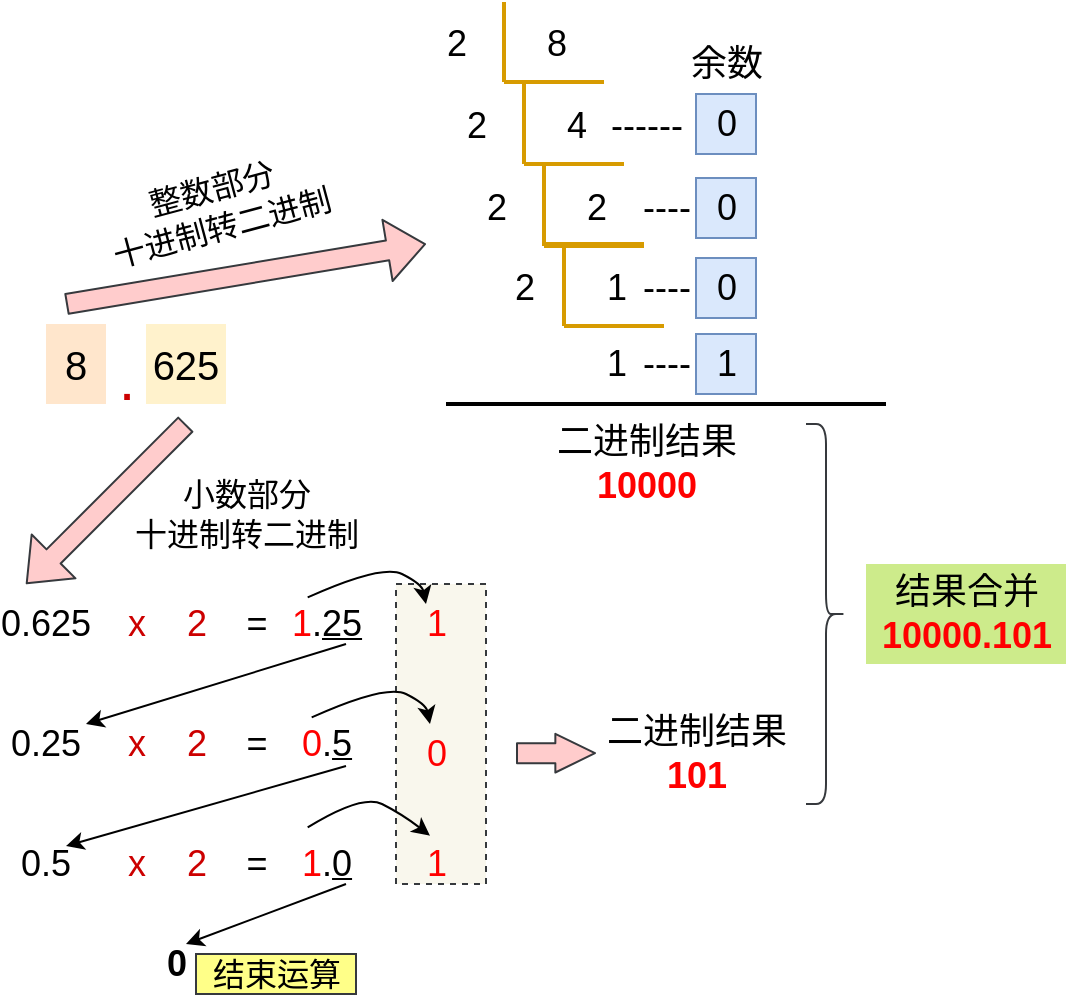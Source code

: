 <mxfile version="13.10.6" type="github">
  <diagram id="k4mikf-zmS6vdGfccf6G" name="第 1 页">
    <mxGraphModel dx="918" dy="485" grid="1" gridSize="10" guides="1" tooltips="1" connect="1" arrows="1" fold="1" page="1" pageScale="1" pageWidth="827" pageHeight="1169" math="0" shadow="0">
      <root>
        <mxCell id="0" />
        <mxCell id="1" parent="0" />
        <mxCell id="td3RKwtx5MvCXXFyS0El-77" value="" style="rounded=0;whiteSpace=wrap;html=1;fillColor=#f9f7ed;fontSize=18;align=left;dashed=1;strokeColor=#36393d;" vertex="1" parent="1">
          <mxGeometry x="345" y="370" width="45" height="150" as="geometry" />
        </mxCell>
        <mxCell id="td3RKwtx5MvCXXFyS0El-1" value="8" style="rounded=0;whiteSpace=wrap;html=1;fontSize=20;fillColor=#ffe6cc;strokeColor=none;" vertex="1" parent="1">
          <mxGeometry x="170" y="240" width="30" height="40" as="geometry" />
        </mxCell>
        <mxCell id="td3RKwtx5MvCXXFyS0El-2" value="" style="endArrow=none;html=1;fontSize=18;fillColor=#ffe6cc;strokeColor=#d79b00;strokeWidth=2;" edge="1" parent="1">
          <mxGeometry width="50" height="50" relative="1" as="geometry">
            <mxPoint x="399" y="119" as="sourcePoint" />
            <mxPoint x="399" y="79" as="targetPoint" />
          </mxGeometry>
        </mxCell>
        <mxCell id="td3RKwtx5MvCXXFyS0El-3" value="" style="endArrow=none;html=1;fontSize=18;fillColor=#ffe6cc;strokeColor=#d79b00;strokeWidth=2;" edge="1" parent="1">
          <mxGeometry width="50" height="50" relative="1" as="geometry">
            <mxPoint x="399" y="119" as="sourcePoint" />
            <mxPoint x="449" y="119" as="targetPoint" />
          </mxGeometry>
        </mxCell>
        <mxCell id="td3RKwtx5MvCXXFyS0El-4" value="8" style="text;html=1;align=center;verticalAlign=middle;resizable=0;points=[];autosize=1;fontSize=18;" vertex="1" parent="1">
          <mxGeometry x="410" y="85" width="30" height="30" as="geometry" />
        </mxCell>
        <mxCell id="td3RKwtx5MvCXXFyS0El-5" value="2" style="text;html=1;align=center;verticalAlign=middle;resizable=0;points=[];autosize=1;fontSize=18;" vertex="1" parent="1">
          <mxGeometry x="360" y="85" width="30" height="30" as="geometry" />
        </mxCell>
        <mxCell id="td3RKwtx5MvCXXFyS0El-6" value="" style="endArrow=none;html=1;fontSize=18;fillColor=#ffe6cc;strokeColor=#d79b00;strokeWidth=2;" edge="1" parent="1">
          <mxGeometry width="50" height="50" relative="1" as="geometry">
            <mxPoint x="409" y="160" as="sourcePoint" />
            <mxPoint x="409" y="120" as="targetPoint" />
          </mxGeometry>
        </mxCell>
        <mxCell id="td3RKwtx5MvCXXFyS0El-7" value="" style="endArrow=none;html=1;fontSize=18;fillColor=#ffe6cc;strokeColor=#d79b00;strokeWidth=2;" edge="1" parent="1">
          <mxGeometry width="50" height="50" relative="1" as="geometry">
            <mxPoint x="409" y="160" as="sourcePoint" />
            <mxPoint x="459" y="160" as="targetPoint" />
          </mxGeometry>
        </mxCell>
        <mxCell id="td3RKwtx5MvCXXFyS0El-8" value="4" style="text;html=1;align=center;verticalAlign=middle;resizable=0;points=[];autosize=1;fontSize=18;" vertex="1" parent="1">
          <mxGeometry x="420" y="126" width="30" height="30" as="geometry" />
        </mxCell>
        <mxCell id="td3RKwtx5MvCXXFyS0El-9" value="2" style="text;html=1;align=center;verticalAlign=middle;resizable=0;points=[];autosize=1;fontSize=18;" vertex="1" parent="1">
          <mxGeometry x="370" y="126" width="30" height="30" as="geometry" />
        </mxCell>
        <mxCell id="td3RKwtx5MvCXXFyS0El-10" value="" style="endArrow=none;html=1;fontSize=18;fillColor=#ffe6cc;strokeColor=#d79b00;strokeWidth=2;" edge="1" parent="1">
          <mxGeometry width="50" height="50" relative="1" as="geometry">
            <mxPoint x="409" y="160" as="sourcePoint" />
            <mxPoint x="459" y="160" as="targetPoint" />
          </mxGeometry>
        </mxCell>
        <mxCell id="td3RKwtx5MvCXXFyS0El-11" value="" style="endArrow=none;html=1;fontSize=18;fillColor=#ffe6cc;strokeColor=#d79b00;strokeWidth=2;" edge="1" parent="1">
          <mxGeometry width="50" height="50" relative="1" as="geometry">
            <mxPoint x="419" y="201" as="sourcePoint" />
            <mxPoint x="419" y="161" as="targetPoint" />
          </mxGeometry>
        </mxCell>
        <mxCell id="td3RKwtx5MvCXXFyS0El-12" value="" style="endArrow=none;html=1;fontSize=18;fillColor=#ffe6cc;strokeColor=#d79b00;strokeWidth=2;" edge="1" parent="1">
          <mxGeometry width="50" height="50" relative="1" as="geometry">
            <mxPoint x="419" y="201" as="sourcePoint" />
            <mxPoint x="469" y="201" as="targetPoint" />
          </mxGeometry>
        </mxCell>
        <mxCell id="td3RKwtx5MvCXXFyS0El-13" value="2" style="text;html=1;align=center;verticalAlign=middle;resizable=0;points=[];autosize=1;fontSize=18;" vertex="1" parent="1">
          <mxGeometry x="430" y="167" width="30" height="30" as="geometry" />
        </mxCell>
        <mxCell id="td3RKwtx5MvCXXFyS0El-14" value="2" style="text;html=1;align=center;verticalAlign=middle;resizable=0;points=[];autosize=1;fontSize=18;" vertex="1" parent="1">
          <mxGeometry x="380" y="167" width="30" height="30" as="geometry" />
        </mxCell>
        <mxCell id="td3RKwtx5MvCXXFyS0El-15" value="" style="endArrow=none;html=1;fontSize=18;fillColor=#ffe6cc;strokeColor=#d79b00;strokeWidth=2;" edge="1" parent="1">
          <mxGeometry width="50" height="50" relative="1" as="geometry">
            <mxPoint x="419" y="200" as="sourcePoint" />
            <mxPoint x="469" y="200" as="targetPoint" />
          </mxGeometry>
        </mxCell>
        <mxCell id="td3RKwtx5MvCXXFyS0El-16" value="" style="endArrow=none;html=1;fontSize=18;fillColor=#ffe6cc;strokeColor=#d79b00;strokeWidth=2;" edge="1" parent="1">
          <mxGeometry width="50" height="50" relative="1" as="geometry">
            <mxPoint x="419" y="200" as="sourcePoint" />
            <mxPoint x="469" y="200" as="targetPoint" />
          </mxGeometry>
        </mxCell>
        <mxCell id="td3RKwtx5MvCXXFyS0El-17" value="" style="endArrow=none;html=1;fontSize=18;fillColor=#ffe6cc;strokeColor=#d79b00;strokeWidth=2;" edge="1" parent="1">
          <mxGeometry width="50" height="50" relative="1" as="geometry">
            <mxPoint x="429" y="241" as="sourcePoint" />
            <mxPoint x="429" y="201" as="targetPoint" />
          </mxGeometry>
        </mxCell>
        <mxCell id="td3RKwtx5MvCXXFyS0El-18" value="" style="endArrow=none;html=1;fontSize=18;fillColor=#ffe6cc;strokeColor=#d79b00;strokeWidth=2;" edge="1" parent="1">
          <mxGeometry width="50" height="50" relative="1" as="geometry">
            <mxPoint x="429" y="241" as="sourcePoint" />
            <mxPoint x="479" y="241" as="targetPoint" />
          </mxGeometry>
        </mxCell>
        <mxCell id="td3RKwtx5MvCXXFyS0El-19" value="1" style="text;html=1;align=center;verticalAlign=middle;resizable=0;points=[];autosize=1;fontSize=18;" vertex="1" parent="1">
          <mxGeometry x="440" y="207" width="30" height="30" as="geometry" />
        </mxCell>
        <mxCell id="td3RKwtx5MvCXXFyS0El-20" value="2" style="text;html=1;align=center;verticalAlign=middle;resizable=0;points=[];autosize=1;fontSize=18;" vertex="1" parent="1">
          <mxGeometry x="394" y="207" width="30" height="30" as="geometry" />
        </mxCell>
        <mxCell id="td3RKwtx5MvCXXFyS0El-21" value="0" style="text;html=1;align=center;verticalAlign=middle;resizable=0;points=[];autosize=1;fontSize=18;fillColor=#dae8fc;strokeColor=#6c8ebf;" vertex="1" parent="1">
          <mxGeometry x="495" y="125" width="30" height="30" as="geometry" />
        </mxCell>
        <mxCell id="td3RKwtx5MvCXXFyS0El-22" value="0" style="text;html=1;align=center;verticalAlign=middle;resizable=0;points=[];autosize=1;fontSize=18;fillColor=#dae8fc;strokeColor=#6c8ebf;" vertex="1" parent="1">
          <mxGeometry x="495" y="167" width="30" height="30" as="geometry" />
        </mxCell>
        <mxCell id="td3RKwtx5MvCXXFyS0El-23" value="0" style="text;html=1;align=center;verticalAlign=middle;resizable=0;points=[];autosize=1;fontSize=18;fillColor=#dae8fc;strokeColor=#6c8ebf;" vertex="1" parent="1">
          <mxGeometry x="495" y="207" width="30" height="30" as="geometry" />
        </mxCell>
        <mxCell id="td3RKwtx5MvCXXFyS0El-24" value="1" style="text;html=1;align=center;verticalAlign=middle;resizable=0;points=[];autosize=1;fontSize=18;fillColor=#dae8fc;strokeColor=#6c8ebf;" vertex="1" parent="1">
          <mxGeometry x="495" y="245" width="30" height="30" as="geometry" />
        </mxCell>
        <mxCell id="td3RKwtx5MvCXXFyS0El-25" value="1" style="text;html=1;align=center;verticalAlign=middle;resizable=0;points=[];autosize=1;fontSize=18;" vertex="1" parent="1">
          <mxGeometry x="440" y="245" width="30" height="30" as="geometry" />
        </mxCell>
        <mxCell id="td3RKwtx5MvCXXFyS0El-26" value="余数" style="text;html=1;align=center;verticalAlign=middle;resizable=0;points=[];autosize=1;fontSize=18;" vertex="1" parent="1">
          <mxGeometry x="485" y="95" width="50" height="30" as="geometry" />
        </mxCell>
        <mxCell id="td3RKwtx5MvCXXFyS0El-27" value="------" style="text;html=1;align=center;verticalAlign=middle;resizable=0;points=[];autosize=1;fontSize=18;" vertex="1" parent="1">
          <mxGeometry x="445" y="126" width="50" height="30" as="geometry" />
        </mxCell>
        <mxCell id="td3RKwtx5MvCXXFyS0El-28" value="----" style="text;html=1;align=center;verticalAlign=middle;resizable=0;points=[];autosize=1;fontSize=18;" vertex="1" parent="1">
          <mxGeometry x="460" y="167" width="40" height="30" as="geometry" />
        </mxCell>
        <mxCell id="td3RKwtx5MvCXXFyS0El-29" value="----" style="text;html=1;align=center;verticalAlign=middle;resizable=0;points=[];autosize=1;fontSize=18;" vertex="1" parent="1">
          <mxGeometry x="460" y="207" width="40" height="30" as="geometry" />
        </mxCell>
        <mxCell id="td3RKwtx5MvCXXFyS0El-30" value="----" style="text;html=1;align=center;verticalAlign=middle;resizable=0;points=[];autosize=1;fontSize=18;" vertex="1" parent="1">
          <mxGeometry x="460" y="245" width="40" height="30" as="geometry" />
        </mxCell>
        <mxCell id="td3RKwtx5MvCXXFyS0El-31" value="" style="endArrow=none;html=1;strokeWidth=2;fontSize=16;" edge="1" parent="1">
          <mxGeometry width="50" height="50" relative="1" as="geometry">
            <mxPoint x="370" y="280" as="sourcePoint" />
            <mxPoint x="590" y="280" as="targetPoint" />
          </mxGeometry>
        </mxCell>
        <mxCell id="td3RKwtx5MvCXXFyS0El-32" value="二进制结果&lt;br style=&quot;font-size: 18px;&quot;&gt;&lt;font color=&quot;#ff0000&quot; style=&quot;font-size: 18px;&quot;&gt;&lt;b style=&quot;font-size: 18px;&quot;&gt;10000&lt;/b&gt;&lt;/font&gt;" style="text;html=1;align=center;verticalAlign=middle;resizable=0;points=[];autosize=1;fontSize=18;" vertex="1" parent="1">
          <mxGeometry x="415" y="285" width="110" height="50" as="geometry" />
        </mxCell>
        <mxCell id="td3RKwtx5MvCXXFyS0El-33" value="" style="shape=flexArrow;endArrow=classic;html=1;strokeWidth=1;fontSize=16;fillColor=#ffcccc;strokeColor=#36393d;" edge="1" parent="1">
          <mxGeometry width="50" height="50" relative="1" as="geometry">
            <mxPoint x="180" y="230" as="sourcePoint" />
            <mxPoint x="360" y="200" as="targetPoint" />
          </mxGeometry>
        </mxCell>
        <mxCell id="td3RKwtx5MvCXXFyS0El-34" value="整数部分&lt;br style=&quot;font-size: 16px;&quot;&gt;十进制转二进制" style="text;html=1;align=center;verticalAlign=middle;resizable=0;points=[];autosize=1;fontSize=16;rotation=-15;" vertex="1" parent="1">
          <mxGeometry x="190" y="162" width="130" height="40" as="geometry" />
        </mxCell>
        <mxCell id="td3RKwtx5MvCXXFyS0El-35" value="625" style="rounded=0;whiteSpace=wrap;html=1;fontSize=20;fillColor=#fff2cc;strokeColor=none;" vertex="1" parent="1">
          <mxGeometry x="220" y="240" width="40" height="40" as="geometry" />
        </mxCell>
        <mxCell id="td3RKwtx5MvCXXFyS0El-36" value="." style="text;html=1;align=center;verticalAlign=middle;resizable=0;points=[];autosize=1;fontColor=#CC0000;fontStyle=1;fontSize=20;" vertex="1" parent="1">
          <mxGeometry x="200" y="255" width="20" height="30" as="geometry" />
        </mxCell>
        <mxCell id="td3RKwtx5MvCXXFyS0El-39" value="0.625" style="rounded=0;whiteSpace=wrap;html=1;fontSize=18;fillColor=none;strokeColor=none;" vertex="1" parent="1">
          <mxGeometry x="150" y="370" width="40" height="40" as="geometry" />
        </mxCell>
        <mxCell id="td3RKwtx5MvCXXFyS0El-40" value="x" style="text;html=1;align=center;verticalAlign=middle;resizable=0;points=[];autosize=1;fontSize=18;fontColor=#CC0000;" vertex="1" parent="1">
          <mxGeometry x="205" y="375" width="20" height="30" as="geometry" />
        </mxCell>
        <mxCell id="td3RKwtx5MvCXXFyS0El-42" value="2" style="text;html=1;align=center;verticalAlign=middle;resizable=0;points=[];autosize=1;fontSize=18;fontColor=#CC0000;" vertex="1" parent="1">
          <mxGeometry x="230" y="375" width="30" height="30" as="geometry" />
        </mxCell>
        <mxCell id="td3RKwtx5MvCXXFyS0El-43" value="=" style="text;html=1;align=center;verticalAlign=middle;resizable=0;points=[];autosize=1;fontSize=18;" vertex="1" parent="1">
          <mxGeometry x="260" y="375" width="30" height="30" as="geometry" />
        </mxCell>
        <mxCell id="td3RKwtx5MvCXXFyS0El-44" value="&lt;font color=&quot;#ff0000&quot;&gt;1&lt;/font&gt;.&lt;u style=&quot;font-size: 18px&quot;&gt;25&lt;/u&gt;" style="text;html=1;align=center;verticalAlign=middle;resizable=0;points=[];autosize=1;fontSize=18;fontColor=#000000;" vertex="1" parent="1">
          <mxGeometry x="285" y="375" width="50" height="30" as="geometry" />
        </mxCell>
        <mxCell id="td3RKwtx5MvCXXFyS0El-45" value="0.25" style="rounded=0;whiteSpace=wrap;html=1;fontSize=18;fillColor=none;strokeColor=none;" vertex="1" parent="1">
          <mxGeometry x="150" y="430" width="40" height="40" as="geometry" />
        </mxCell>
        <mxCell id="td3RKwtx5MvCXXFyS0El-46" value="x" style="text;html=1;align=center;verticalAlign=middle;resizable=0;points=[];autosize=1;fontSize=18;fontColor=#CC0000;" vertex="1" parent="1">
          <mxGeometry x="205" y="435" width="20" height="30" as="geometry" />
        </mxCell>
        <mxCell id="td3RKwtx5MvCXXFyS0El-47" value="2" style="text;html=1;align=center;verticalAlign=middle;resizable=0;points=[];autosize=1;fontSize=18;fontColor=#CC0000;" vertex="1" parent="1">
          <mxGeometry x="230" y="435" width="30" height="30" as="geometry" />
        </mxCell>
        <mxCell id="td3RKwtx5MvCXXFyS0El-48" value="=" style="text;html=1;align=center;verticalAlign=middle;resizable=0;points=[];autosize=1;fontSize=18;" vertex="1" parent="1">
          <mxGeometry x="260" y="435" width="30" height="30" as="geometry" />
        </mxCell>
        <mxCell id="td3RKwtx5MvCXXFyS0El-49" value="&lt;font color=&quot;#ff0000&quot;&gt;0&lt;/font&gt;.&lt;u style=&quot;font-size: 18px&quot;&gt;5&lt;/u&gt;" style="text;html=1;align=center;verticalAlign=middle;resizable=0;points=[];autosize=1;fontSize=18;fontColor=#000000;" vertex="1" parent="1">
          <mxGeometry x="290" y="435" width="40" height="30" as="geometry" />
        </mxCell>
        <mxCell id="td3RKwtx5MvCXXFyS0El-50" value="&lt;span style=&quot;font-size: 18px;&quot;&gt;0.5&lt;/span&gt;" style="rounded=0;whiteSpace=wrap;html=1;fontSize=18;fillColor=none;strokeColor=none;" vertex="1" parent="1">
          <mxGeometry x="150" y="490" width="40" height="40" as="geometry" />
        </mxCell>
        <mxCell id="td3RKwtx5MvCXXFyS0El-51" value="x" style="text;html=1;align=center;verticalAlign=middle;resizable=0;points=[];autosize=1;fontSize=18;fontColor=#CC0000;" vertex="1" parent="1">
          <mxGeometry x="205" y="495" width="20" height="30" as="geometry" />
        </mxCell>
        <mxCell id="td3RKwtx5MvCXXFyS0El-52" value="2" style="text;html=1;align=center;verticalAlign=middle;resizable=0;points=[];autosize=1;fontSize=18;fontColor=#CC0000;" vertex="1" parent="1">
          <mxGeometry x="230" y="495" width="30" height="30" as="geometry" />
        </mxCell>
        <mxCell id="td3RKwtx5MvCXXFyS0El-53" value="=" style="text;html=1;align=center;verticalAlign=middle;resizable=0;points=[];autosize=1;fontSize=18;" vertex="1" parent="1">
          <mxGeometry x="260" y="495" width="30" height="30" as="geometry" />
        </mxCell>
        <mxCell id="td3RKwtx5MvCXXFyS0El-54" value="&lt;font color=&quot;#ff0000&quot;&gt;1&lt;/font&gt;.&lt;u style=&quot;font-size: 18px&quot;&gt;0&lt;/u&gt;" style="text;html=1;align=center;verticalAlign=middle;resizable=0;points=[];autosize=1;fontSize=18;fontColor=#000000;" vertex="1" parent="1">
          <mxGeometry x="290" y="495" width="40" height="30" as="geometry" />
        </mxCell>
        <mxCell id="td3RKwtx5MvCXXFyS0El-63" value="" style="endArrow=classic;html=1;fontSize=18;fontColor=#000000;entryX=1;entryY=0.25;entryDx=0;entryDy=0;" edge="1" parent="1" target="td3RKwtx5MvCXXFyS0El-45">
          <mxGeometry width="50" height="50" relative="1" as="geometry">
            <mxPoint x="320" y="400" as="sourcePoint" />
            <mxPoint x="130" y="420" as="targetPoint" />
          </mxGeometry>
        </mxCell>
        <mxCell id="td3RKwtx5MvCXXFyS0El-64" value="" style="endArrow=classic;html=1;fontSize=18;fontColor=#000000;" edge="1" parent="1">
          <mxGeometry width="50" height="50" relative="1" as="geometry">
            <mxPoint x="320" y="461" as="sourcePoint" />
            <mxPoint x="180" y="501" as="targetPoint" />
          </mxGeometry>
        </mxCell>
        <mxCell id="td3RKwtx5MvCXXFyS0El-65" value="" style="endArrow=classic;html=1;fontSize=16;fontColor=#000000;" edge="1" parent="1">
          <mxGeometry width="50" height="50" relative="1" as="geometry">
            <mxPoint x="320" y="520" as="sourcePoint" />
            <mxPoint x="240" y="550" as="targetPoint" />
          </mxGeometry>
        </mxCell>
        <mxCell id="td3RKwtx5MvCXXFyS0El-66" value="0" style="text;html=1;align=center;verticalAlign=middle;resizable=0;points=[];autosize=1;fontSize=18;fontColor=#000000;fontStyle=1" vertex="1" parent="1">
          <mxGeometry x="220" y="545" width="30" height="30" as="geometry" />
        </mxCell>
        <mxCell id="td3RKwtx5MvCXXFyS0El-67" value="结束运算" style="text;html=1;align=center;verticalAlign=middle;resizable=0;points=[];autosize=1;fontSize=16;fillColor=#ffff88;strokeColor=#36393d;" vertex="1" parent="1">
          <mxGeometry x="245" y="555" width="80" height="20" as="geometry" />
        </mxCell>
        <mxCell id="td3RKwtx5MvCXXFyS0El-68" value="&lt;font&gt;1&lt;/font&gt;" style="text;html=1;align=center;verticalAlign=middle;resizable=0;points=[];autosize=1;fontSize=18;fontColor=#FF0000;" vertex="1" parent="1">
          <mxGeometry x="350" y="375" width="30" height="30" as="geometry" />
        </mxCell>
        <mxCell id="td3RKwtx5MvCXXFyS0El-71" value="1" style="text;html=1;align=center;verticalAlign=middle;resizable=0;points=[];autosize=1;fontSize=18;fontColor=#FF0000;" vertex="1" parent="1">
          <mxGeometry x="350" y="495" width="30" height="30" as="geometry" />
        </mxCell>
        <mxCell id="td3RKwtx5MvCXXFyS0El-72" value="0" style="text;html=1;align=center;verticalAlign=middle;resizable=0;points=[];autosize=1;fontSize=18;fontColor=#FF0000;" vertex="1" parent="1">
          <mxGeometry x="350" y="440" width="30" height="30" as="geometry" />
        </mxCell>
        <mxCell id="td3RKwtx5MvCXXFyS0El-73" value="" style="curved=1;endArrow=classic;html=1;fontSize=18;fontColor=#FF0000;exitX=0.321;exitY=0.056;exitDx=0;exitDy=0;exitPerimeter=0;" edge="1" parent="1" source="td3RKwtx5MvCXXFyS0El-49" target="td3RKwtx5MvCXXFyS0El-72">
          <mxGeometry width="50" height="50" relative="1" as="geometry">
            <mxPoint x="490" y="520" as="sourcePoint" />
            <mxPoint x="540" y="470" as="targetPoint" />
            <Array as="points">
              <mxPoint x="340" y="420" />
              <mxPoint x="360" y="430" />
            </Array>
          </mxGeometry>
        </mxCell>
        <mxCell id="td3RKwtx5MvCXXFyS0El-74" value="" style="curved=1;endArrow=classic;html=1;fontSize=18;fontColor=#FF0000;exitX=0.571;exitY=0.056;exitDx=0;exitDy=0;exitPerimeter=0;entryX=0.4;entryY=0.028;entryDx=0;entryDy=0;entryPerimeter=0;" edge="1" parent="1" target="td3RKwtx5MvCXXFyS0El-71">
          <mxGeometry width="50" height="50" relative="1" as="geometry">
            <mxPoint x="300.84" y="491.68" as="sourcePoint" />
            <mxPoint x="350" y="495" as="targetPoint" />
            <Array as="points">
              <mxPoint x="328" y="475" />
              <mxPoint x="348" y="485" />
            </Array>
          </mxGeometry>
        </mxCell>
        <mxCell id="td3RKwtx5MvCXXFyS0El-75" value="" style="curved=1;endArrow=classic;html=1;fontSize=18;fontColor=#FF0000;exitX=0.321;exitY=0.056;exitDx=0;exitDy=0;exitPerimeter=0;" edge="1" parent="1">
          <mxGeometry width="50" height="50" relative="1" as="geometry">
            <mxPoint x="300.84" y="376.68" as="sourcePoint" />
            <mxPoint x="360" y="380" as="targetPoint" />
            <Array as="points">
              <mxPoint x="338" y="360" />
              <mxPoint x="358" y="370" />
            </Array>
          </mxGeometry>
        </mxCell>
        <mxCell id="td3RKwtx5MvCXXFyS0El-78" value="" style="shape=flexArrow;endArrow=classic;html=1;fontSize=18;fontColor=#FF0000;endWidth=8.333;endSize=6.275;fillColor=#ffcccc;strokeColor=#36393d;" edge="1" parent="1">
          <mxGeometry width="50" height="50" relative="1" as="geometry">
            <mxPoint x="405" y="454.58" as="sourcePoint" />
            <mxPoint x="445" y="454.58" as="targetPoint" />
          </mxGeometry>
        </mxCell>
        <mxCell id="td3RKwtx5MvCXXFyS0El-79" value="&lt;font color=&quot;#000000&quot;&gt;二进制结果&lt;/font&gt;&lt;br&gt;&lt;b&gt;101&lt;/b&gt;" style="text;html=1;align=center;verticalAlign=middle;resizable=0;points=[];autosize=1;fontSize=18;fontColor=#FF0000;" vertex="1" parent="1">
          <mxGeometry x="440" y="430" width="110" height="50" as="geometry" />
        </mxCell>
        <mxCell id="td3RKwtx5MvCXXFyS0El-82" value="" style="shape=flexArrow;endArrow=classic;html=1;strokeWidth=1;fontSize=16;fillColor=#ffcccc;strokeColor=#36393d;entryX=0.25;entryY=0;entryDx=0;entryDy=0;" edge="1" parent="1" target="td3RKwtx5MvCXXFyS0El-39">
          <mxGeometry width="50" height="50" relative="1" as="geometry">
            <mxPoint x="240" y="290" as="sourcePoint" />
            <mxPoint x="380" y="255" as="targetPoint" />
          </mxGeometry>
        </mxCell>
        <mxCell id="td3RKwtx5MvCXXFyS0El-83" value="小数部分&lt;br style=&quot;font-size: 16px;&quot;&gt;十进制转二进制" style="text;html=1;align=center;verticalAlign=middle;resizable=0;points=[];autosize=1;fontSize=16;" vertex="1" parent="1">
          <mxGeometry x="205" y="315" width="130" height="40" as="geometry" />
        </mxCell>
        <mxCell id="td3RKwtx5MvCXXFyS0El-84" value="" style="shape=curlyBracket;whiteSpace=wrap;html=1;rounded=1;fillColor=#ffcc99;fontSize=16;align=left;rotation=-180;strokeColor=#36393d;" vertex="1" parent="1">
          <mxGeometry x="550" y="290" width="20" height="190" as="geometry" />
        </mxCell>
        <mxCell id="td3RKwtx5MvCXXFyS0El-85" value="结果合并&lt;br style=&quot;font-size: 18px;&quot;&gt;&lt;font color=&quot;#ff0000&quot; style=&quot;font-size: 18px;&quot;&gt;&lt;b style=&quot;font-size: 18px;&quot;&gt;10000.101&lt;/b&gt;&lt;/font&gt;" style="text;html=1;align=center;verticalAlign=middle;resizable=0;points=[];autosize=1;fontSize=18;fillColor=#cdeb8b;" vertex="1" parent="1">
          <mxGeometry x="580" y="360" width="100" height="50" as="geometry" />
        </mxCell>
      </root>
    </mxGraphModel>
  </diagram>
</mxfile>
